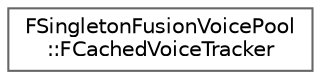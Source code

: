 digraph "Graphical Class Hierarchy"
{
 // INTERACTIVE_SVG=YES
 // LATEX_PDF_SIZE
  bgcolor="transparent";
  edge [fontname=Helvetica,fontsize=10,labelfontname=Helvetica,labelfontsize=10];
  node [fontname=Helvetica,fontsize=10,shape=box,height=0.2,width=0.4];
  rankdir="LR";
  Node0 [id="Node000000",label="FSingletonFusionVoicePool\l::FCachedVoiceTracker",height=0.2,width=0.4,color="grey40", fillcolor="white", style="filled",URL="$d2/d35/structFSingletonFusionVoicePool_1_1FCachedVoiceTracker.html",tooltip=" "];
}
